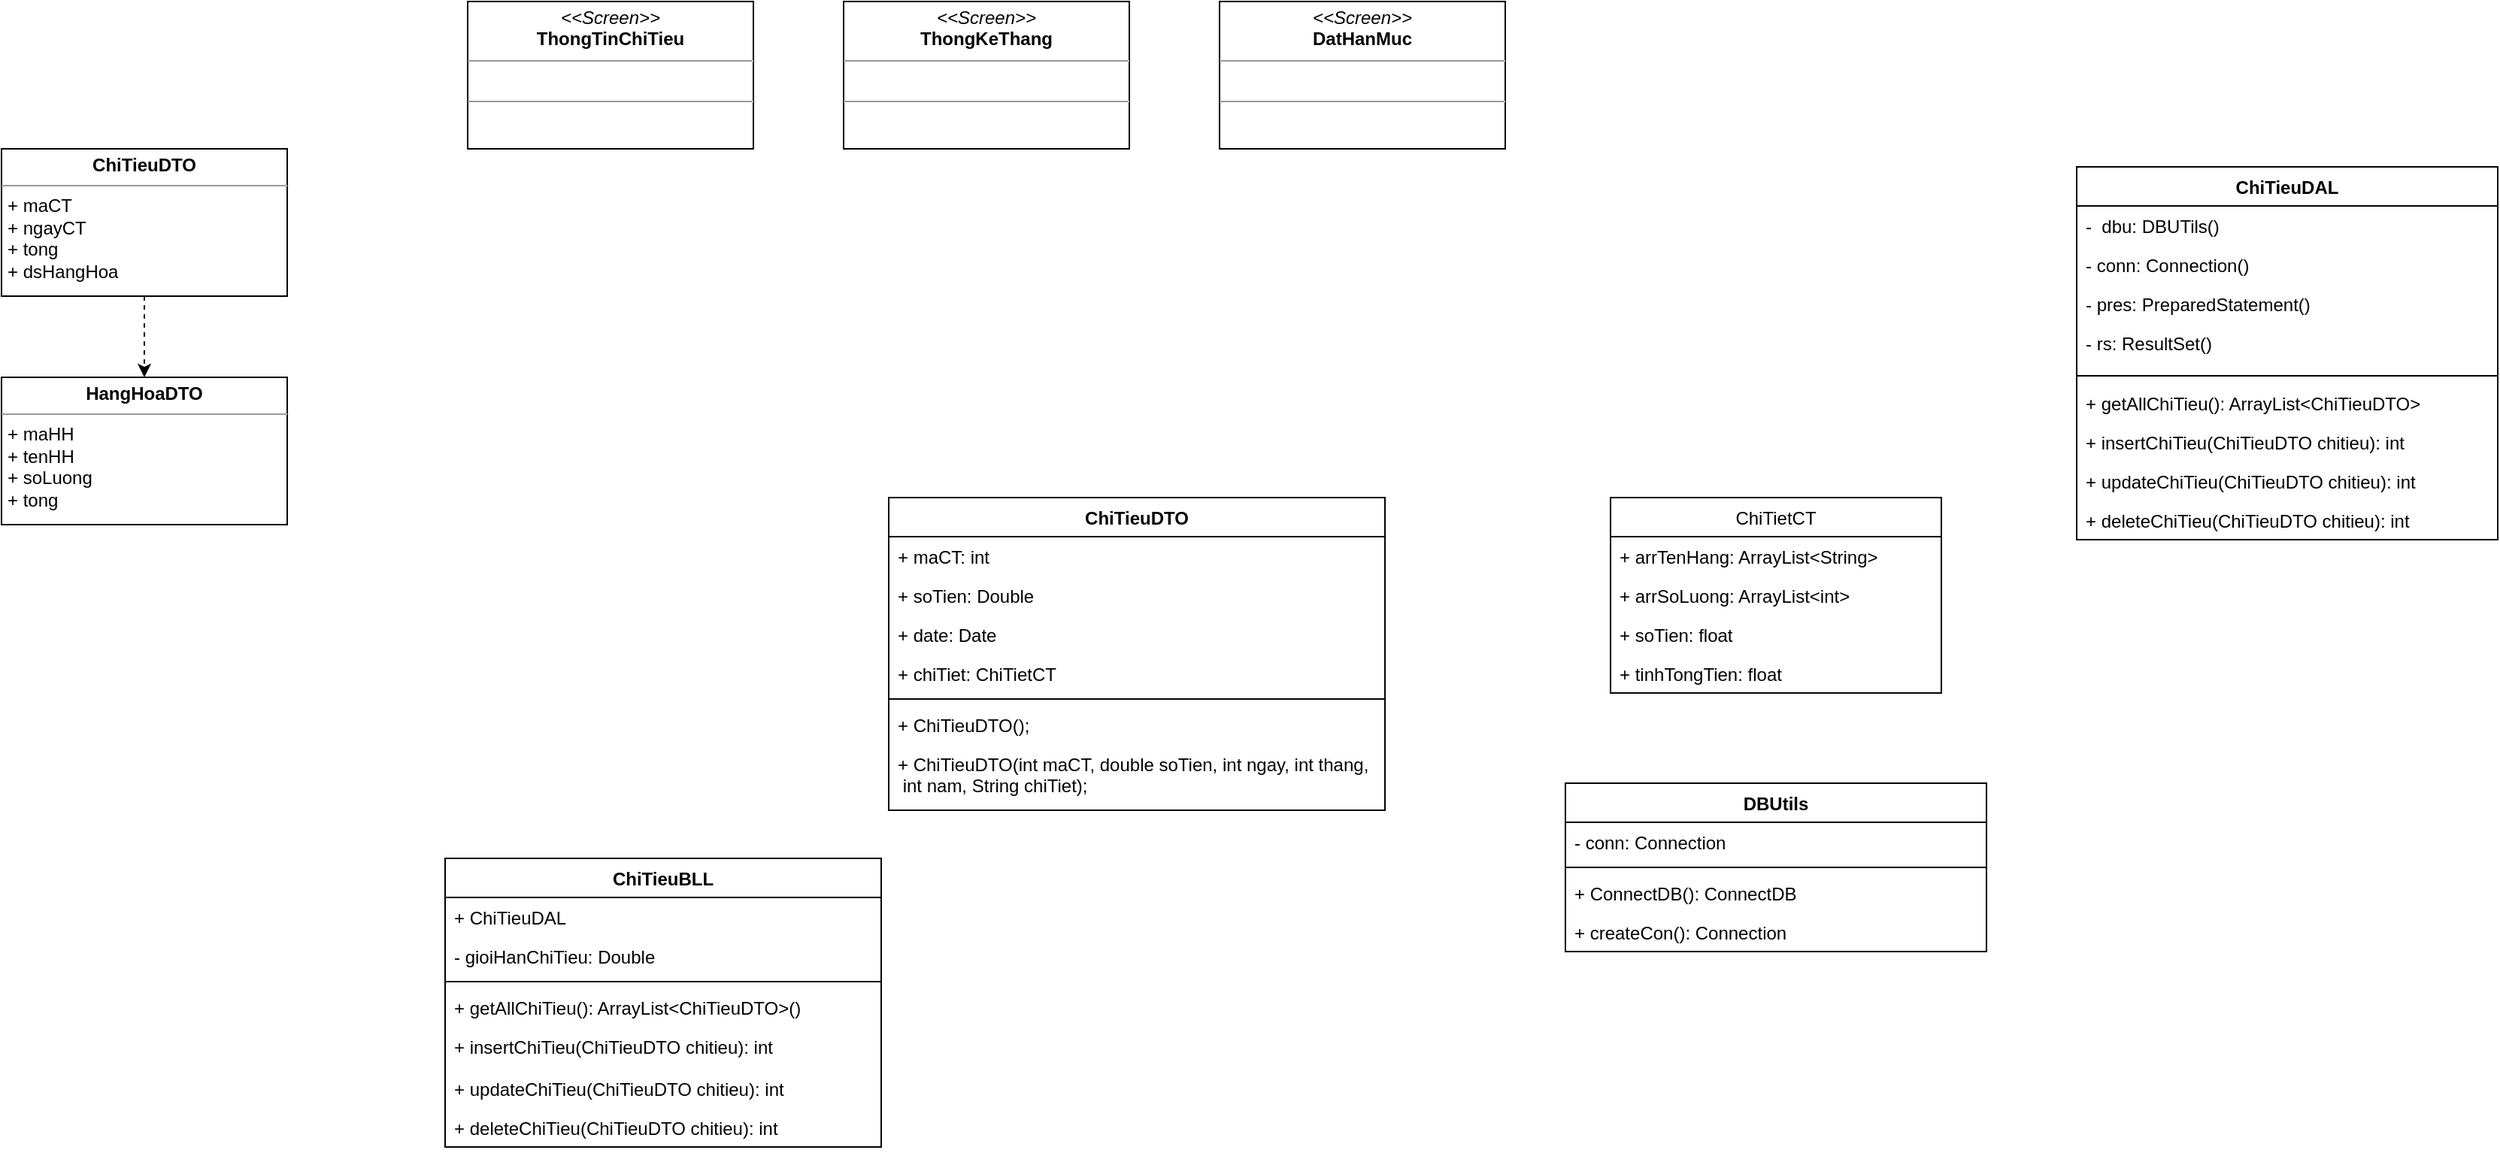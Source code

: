 <mxfile version="14.7.7" type="github">
  <diagram id="E7p46zmwXC4tNXd8jsAR" name="Page-1">
    <mxGraphModel dx="2580" dy="2012" grid="1" gridSize="10" guides="1" tooltips="1" connect="1" arrows="1" fold="1" page="1" pageScale="1" pageWidth="850" pageHeight="1100" math="0" shadow="0">
      <root>
        <mxCell id="0" />
        <mxCell id="1" parent="0" />
        <mxCell id="-UzbbC5Cm0HuVs2AoaGU-1" value="ChiTieuDTO" style="swimlane;fontStyle=1;align=center;verticalAlign=top;childLayout=stackLayout;horizontal=1;startSize=26;horizontalStack=0;resizeParent=1;resizeParentMax=0;resizeLast=0;collapsible=1;marginBottom=0;" parent="1" vertex="1">
          <mxGeometry x="330" y="60" width="330" height="208" as="geometry" />
        </mxCell>
        <mxCell id="7xS4dSEuNHX6Ny65K52u-7" value="+ maCT: int" style="text;strokeColor=none;fillColor=none;align=left;verticalAlign=top;spacingLeft=4;spacingRight=4;overflow=hidden;rotatable=0;points=[[0,0.5],[1,0.5]];portConstraint=eastwest;" parent="-UzbbC5Cm0HuVs2AoaGU-1" vertex="1">
          <mxGeometry y="26" width="330" height="26" as="geometry" />
        </mxCell>
        <mxCell id="-UzbbC5Cm0HuVs2AoaGU-2" value="+ soTien: Double" style="text;strokeColor=none;fillColor=none;align=left;verticalAlign=top;spacingLeft=4;spacingRight=4;overflow=hidden;rotatable=0;points=[[0,0.5],[1,0.5]];portConstraint=eastwest;" parent="-UzbbC5Cm0HuVs2AoaGU-1" vertex="1">
          <mxGeometry y="52" width="330" height="26" as="geometry" />
        </mxCell>
        <mxCell id="-UzbbC5Cm0HuVs2AoaGU-5" value="+ date: Date" style="text;strokeColor=none;fillColor=none;align=left;verticalAlign=top;spacingLeft=4;spacingRight=4;overflow=hidden;rotatable=0;points=[[0,0.5],[1,0.5]];portConstraint=eastwest;" parent="-UzbbC5Cm0HuVs2AoaGU-1" vertex="1">
          <mxGeometry y="78" width="330" height="26" as="geometry" />
        </mxCell>
        <mxCell id="aImvH2YiYIwHe-dZgJxx-9" value="+ chiTiet: ChiTietCT" style="text;strokeColor=none;fillColor=none;align=left;verticalAlign=top;spacingLeft=4;spacingRight=4;overflow=hidden;rotatable=0;points=[[0,0.5],[1,0.5]];portConstraint=eastwest;" parent="-UzbbC5Cm0HuVs2AoaGU-1" vertex="1">
          <mxGeometry y="104" width="330" height="26" as="geometry" />
        </mxCell>
        <mxCell id="-UzbbC5Cm0HuVs2AoaGU-3" value="" style="line;strokeWidth=1;fillColor=none;align=left;verticalAlign=middle;spacingTop=-1;spacingLeft=3;spacingRight=3;rotatable=0;labelPosition=right;points=[];portConstraint=eastwest;" parent="-UzbbC5Cm0HuVs2AoaGU-1" vertex="1">
          <mxGeometry y="130" width="330" height="8" as="geometry" />
        </mxCell>
        <mxCell id="aImvH2YiYIwHe-dZgJxx-7" value="+ ChiTieuDTO();" style="text;strokeColor=none;fillColor=none;align=left;verticalAlign=top;spacingLeft=4;spacingRight=4;overflow=hidden;rotatable=0;points=[[0,0.5],[1,0.5]];portConstraint=eastwest;" parent="-UzbbC5Cm0HuVs2AoaGU-1" vertex="1">
          <mxGeometry y="138" width="330" height="26" as="geometry" />
        </mxCell>
        <mxCell id="34Bbni980nFAeHRUJE3C-2" value="+ ChiTieuDTO(int maCT, double soTien, int ngay, int thang,&#xa; int nam, String chiTiet);&#xa;" style="text;strokeColor=none;fillColor=none;align=left;verticalAlign=top;spacingLeft=4;spacingRight=4;overflow=hidden;rotatable=0;points=[[0,0.5],[1,0.5]];portConstraint=eastwest;" parent="-UzbbC5Cm0HuVs2AoaGU-1" vertex="1">
          <mxGeometry y="164" width="330" height="44" as="geometry" />
        </mxCell>
        <mxCell id="-UzbbC5Cm0HuVs2AoaGU-15" value="ChiTieuBLL" style="swimlane;fontStyle=1;align=center;verticalAlign=top;childLayout=stackLayout;horizontal=1;startSize=26;horizontalStack=0;resizeParent=1;resizeParentMax=0;resizeLast=0;collapsible=1;marginBottom=0;" parent="1" vertex="1">
          <mxGeometry x="35" y="300" width="290" height="192" as="geometry" />
        </mxCell>
        <mxCell id="-UzbbC5Cm0HuVs2AoaGU-16" value="+ ChiTieuDAL" style="text;strokeColor=none;fillColor=none;align=left;verticalAlign=top;spacingLeft=4;spacingRight=4;overflow=hidden;rotatable=0;points=[[0,0.5],[1,0.5]];portConstraint=eastwest;" parent="-UzbbC5Cm0HuVs2AoaGU-15" vertex="1">
          <mxGeometry y="26" width="290" height="26" as="geometry" />
        </mxCell>
        <mxCell id="aImvH2YiYIwHe-dZgJxx-5" value="- gioiHanChiTieu: Double" style="text;strokeColor=none;fillColor=none;align=left;verticalAlign=top;spacingLeft=4;spacingRight=4;overflow=hidden;rotatable=0;points=[[0,0.5],[1,0.5]];portConstraint=eastwest;" parent="-UzbbC5Cm0HuVs2AoaGU-15" vertex="1">
          <mxGeometry y="52" width="290" height="26" as="geometry" />
        </mxCell>
        <mxCell id="-UzbbC5Cm0HuVs2AoaGU-17" value="" style="line;strokeWidth=1;fillColor=none;align=left;verticalAlign=middle;spacingTop=-1;spacingLeft=3;spacingRight=3;rotatable=0;labelPosition=right;points=[];portConstraint=eastwest;" parent="-UzbbC5Cm0HuVs2AoaGU-15" vertex="1">
          <mxGeometry y="78" width="290" height="8" as="geometry" />
        </mxCell>
        <mxCell id="7xS4dSEuNHX6Ny65K52u-8" value="+ getAllChiTieu(): ArrayList&lt;ChiTieuDTO&gt;()" style="text;strokeColor=none;fillColor=none;align=left;verticalAlign=top;spacingLeft=4;spacingRight=4;overflow=hidden;rotatable=0;points=[[0,0.5],[1,0.5]];portConstraint=eastwest;" parent="-UzbbC5Cm0HuVs2AoaGU-15" vertex="1">
          <mxGeometry y="86" width="290" height="26" as="geometry" />
        </mxCell>
        <mxCell id="7xS4dSEuNHX6Ny65K52u-9" value="+ insertChiTieu(ChiTieuDTO chitieu): int" style="text;strokeColor=none;fillColor=none;align=left;verticalAlign=top;spacingLeft=4;spacingRight=4;overflow=hidden;rotatable=0;points=[[0,0.5],[1,0.5]];portConstraint=eastwest;" parent="-UzbbC5Cm0HuVs2AoaGU-15" vertex="1">
          <mxGeometry y="112" width="290" height="28" as="geometry" />
        </mxCell>
        <mxCell id="DQBr2UIi2GQ9E6tzGRL7-23" value="+ updateChiTieu(ChiTieuDTO chitieu): int" style="text;strokeColor=none;fillColor=none;align=left;verticalAlign=top;spacingLeft=4;spacingRight=4;overflow=hidden;rotatable=0;points=[[0,0.5],[1,0.5]];portConstraint=eastwest;" parent="-UzbbC5Cm0HuVs2AoaGU-15" vertex="1">
          <mxGeometry y="140" width="290" height="26" as="geometry" />
        </mxCell>
        <mxCell id="DQBr2UIi2GQ9E6tzGRL7-24" value="+ deleteChiTieu(ChiTieuDTO chitieu): int" style="text;strokeColor=none;fillColor=none;align=left;verticalAlign=top;spacingLeft=4;spacingRight=4;overflow=hidden;rotatable=0;points=[[0,0.5],[1,0.5]];portConstraint=eastwest;" parent="-UzbbC5Cm0HuVs2AoaGU-15" vertex="1">
          <mxGeometry y="166" width="290" height="26" as="geometry" />
        </mxCell>
        <mxCell id="M2NKCT_LfHTm3o3uXUaF-5" value="DBUtils" style="swimlane;fontStyle=1;align=center;verticalAlign=top;childLayout=stackLayout;horizontal=1;startSize=26;horizontalStack=0;resizeParent=1;resizeParentMax=0;resizeLast=0;collapsible=1;marginBottom=0;" parent="1" vertex="1">
          <mxGeometry x="780" y="250" width="280" height="112" as="geometry" />
        </mxCell>
        <mxCell id="M2NKCT_LfHTm3o3uXUaF-6" value="- conn: Connection" style="text;strokeColor=none;fillColor=none;align=left;verticalAlign=top;spacingLeft=4;spacingRight=4;overflow=hidden;rotatable=0;points=[[0,0.5],[1,0.5]];portConstraint=eastwest;" parent="M2NKCT_LfHTm3o3uXUaF-5" vertex="1">
          <mxGeometry y="26" width="280" height="26" as="geometry" />
        </mxCell>
        <mxCell id="M2NKCT_LfHTm3o3uXUaF-7" value="" style="line;strokeWidth=1;fillColor=none;align=left;verticalAlign=middle;spacingTop=-1;spacingLeft=3;spacingRight=3;rotatable=0;labelPosition=right;points=[];portConstraint=eastwest;" parent="M2NKCT_LfHTm3o3uXUaF-5" vertex="1">
          <mxGeometry y="52" width="280" height="8" as="geometry" />
        </mxCell>
        <mxCell id="M2NKCT_LfHTm3o3uXUaF-17" value="+ ConnectDB(): ConnectDB" style="text;strokeColor=none;fillColor=none;align=left;verticalAlign=top;spacingLeft=4;spacingRight=4;overflow=hidden;rotatable=0;points=[[0,0.5],[1,0.5]];portConstraint=eastwest;" parent="M2NKCT_LfHTm3o3uXUaF-5" vertex="1">
          <mxGeometry y="60" width="280" height="26" as="geometry" />
        </mxCell>
        <mxCell id="M2NKCT_LfHTm3o3uXUaF-8" value="+ createCon(): Connection" style="text;strokeColor=none;fillColor=none;align=left;verticalAlign=top;spacingLeft=4;spacingRight=4;overflow=hidden;rotatable=0;points=[[0,0.5],[1,0.5]];portConstraint=eastwest;" parent="M2NKCT_LfHTm3o3uXUaF-5" vertex="1">
          <mxGeometry y="86" width="280" height="26" as="geometry" />
        </mxCell>
        <mxCell id="M2NKCT_LfHTm3o3uXUaF-18" value="ChiTieuDAL" style="swimlane;fontStyle=1;childLayout=stackLayout;horizontal=1;startSize=26;fillColor=none;horizontalStack=0;resizeParent=1;resizeParentMax=0;resizeLast=0;collapsible=1;marginBottom=0;" parent="1" vertex="1">
          <mxGeometry x="1120" y="-160" width="280" height="248" as="geometry" />
        </mxCell>
        <mxCell id="M2NKCT_LfHTm3o3uXUaF-19" value="-  dbu: DBUTils()   " style="text;strokeColor=none;fillColor=none;align=left;verticalAlign=top;spacingLeft=4;spacingRight=4;overflow=hidden;rotatable=0;points=[[0,0.5],[1,0.5]];portConstraint=eastwest;" parent="M2NKCT_LfHTm3o3uXUaF-18" vertex="1">
          <mxGeometry y="26" width="280" height="26" as="geometry" />
        </mxCell>
        <mxCell id="M2NKCT_LfHTm3o3uXUaF-20" value="- conn: Connection()" style="text;strokeColor=none;fillColor=none;align=left;verticalAlign=top;spacingLeft=4;spacingRight=4;overflow=hidden;rotatable=0;points=[[0,0.5],[1,0.5]];portConstraint=eastwest;" parent="M2NKCT_LfHTm3o3uXUaF-18" vertex="1">
          <mxGeometry y="52" width="280" height="26" as="geometry" />
        </mxCell>
        <mxCell id="M2NKCT_LfHTm3o3uXUaF-21" value="- pres: PreparedStatement()" style="text;strokeColor=none;fillColor=none;align=left;verticalAlign=top;spacingLeft=4;spacingRight=4;overflow=hidden;rotatable=0;points=[[0,0.5],[1,0.5]];portConstraint=eastwest;" parent="M2NKCT_LfHTm3o3uXUaF-18" vertex="1">
          <mxGeometry y="78" width="280" height="26" as="geometry" />
        </mxCell>
        <mxCell id="d_IoubsPkYWPcNuLhl1Q-1" value="- rs: ResultSet()" style="text;strokeColor=none;fillColor=none;spacingLeft=4;spacingRight=4;overflow=hidden;rotatable=0;points=[[0,0.5],[1,0.5]];portConstraint=eastwest;fontSize=12;" parent="M2NKCT_LfHTm3o3uXUaF-18" vertex="1">
          <mxGeometry y="104" width="280" height="30" as="geometry" />
        </mxCell>
        <mxCell id="d_IoubsPkYWPcNuLhl1Q-2" value="" style="line;strokeWidth=1;rotatable=0;dashed=0;labelPosition=right;align=left;verticalAlign=middle;spacingTop=0;spacingLeft=6;points=[];portConstraint=eastwest;" parent="M2NKCT_LfHTm3o3uXUaF-18" vertex="1">
          <mxGeometry y="134" width="280" height="10" as="geometry" />
        </mxCell>
        <mxCell id="d_IoubsPkYWPcNuLhl1Q-3" value="+ getAllChiTieu(): ArrayList&lt;ChiTieuDTO&gt;" style="text;strokeColor=none;fillColor=none;align=left;verticalAlign=top;spacingLeft=4;spacingRight=4;overflow=hidden;rotatable=0;points=[[0,0.5],[1,0.5]];portConstraint=eastwest;" parent="M2NKCT_LfHTm3o3uXUaF-18" vertex="1">
          <mxGeometry y="144" width="280" height="26" as="geometry" />
        </mxCell>
        <mxCell id="d_IoubsPkYWPcNuLhl1Q-5" value="+ insertChiTieu(ChiTieuDTO chitieu): int" style="text;strokeColor=none;fillColor=none;align=left;verticalAlign=top;spacingLeft=4;spacingRight=4;overflow=hidden;rotatable=0;points=[[0,0.5],[1,0.5]];portConstraint=eastwest;" parent="M2NKCT_LfHTm3o3uXUaF-18" vertex="1">
          <mxGeometry y="170" width="280" height="26" as="geometry" />
        </mxCell>
        <mxCell id="d_IoubsPkYWPcNuLhl1Q-4" value="+ updateChiTieu(ChiTieuDTO chitieu): int" style="text;strokeColor=none;fillColor=none;align=left;verticalAlign=top;spacingLeft=4;spacingRight=4;overflow=hidden;rotatable=0;points=[[0,0.5],[1,0.5]];portConstraint=eastwest;" parent="M2NKCT_LfHTm3o3uXUaF-18" vertex="1">
          <mxGeometry y="196" width="280" height="26" as="geometry" />
        </mxCell>
        <mxCell id="d_IoubsPkYWPcNuLhl1Q-6" value="+ deleteChiTieu(ChiTieuDTO chitieu): int" style="text;strokeColor=none;fillColor=none;align=left;verticalAlign=top;spacingLeft=4;spacingRight=4;overflow=hidden;rotatable=0;points=[[0,0.5],[1,0.5]];portConstraint=eastwest;" parent="M2NKCT_LfHTm3o3uXUaF-18" vertex="1">
          <mxGeometry y="222" width="280" height="26" as="geometry" />
        </mxCell>
        <mxCell id="NDVTb8Vg8YuAQ024tF_7-1" value="ChiTietCT" style="swimlane;fontStyle=0;childLayout=stackLayout;horizontal=1;startSize=26;fillColor=none;horizontalStack=0;resizeParent=1;resizeParentMax=0;resizeLast=0;collapsible=1;marginBottom=0;" parent="1" vertex="1">
          <mxGeometry x="810" y="60" width="220" height="130" as="geometry" />
        </mxCell>
        <mxCell id="NDVTb8Vg8YuAQ024tF_7-2" value="+ arrTenHang: ArrayList&lt;String&gt;" style="text;strokeColor=none;fillColor=none;align=left;verticalAlign=top;spacingLeft=4;spacingRight=4;overflow=hidden;rotatable=0;points=[[0,0.5],[1,0.5]];portConstraint=eastwest;" parent="NDVTb8Vg8YuAQ024tF_7-1" vertex="1">
          <mxGeometry y="26" width="220" height="26" as="geometry" />
        </mxCell>
        <mxCell id="NDVTb8Vg8YuAQ024tF_7-3" value="+ arrSoLuong: ArrayList&lt;int&gt;" style="text;strokeColor=none;fillColor=none;align=left;verticalAlign=top;spacingLeft=4;spacingRight=4;overflow=hidden;rotatable=0;points=[[0,0.5],[1,0.5]];portConstraint=eastwest;" parent="NDVTb8Vg8YuAQ024tF_7-1" vertex="1">
          <mxGeometry y="52" width="220" height="26" as="geometry" />
        </mxCell>
        <mxCell id="NDVTb8Vg8YuAQ024tF_7-4" value="+ soTien: float" style="text;strokeColor=none;fillColor=none;align=left;verticalAlign=top;spacingLeft=4;spacingRight=4;overflow=hidden;rotatable=0;points=[[0,0.5],[1,0.5]];portConstraint=eastwest;" parent="NDVTb8Vg8YuAQ024tF_7-1" vertex="1">
          <mxGeometry y="78" width="220" height="26" as="geometry" />
        </mxCell>
        <mxCell id="g1vaCAvKYrYdkZGXTb7t-1" value="+ tinhTongTien: float" style="text;strokeColor=none;fillColor=none;align=left;verticalAlign=top;spacingLeft=4;spacingRight=4;overflow=hidden;rotatable=0;points=[[0,0.5],[1,0.5]];portConstraint=eastwest;" parent="NDVTb8Vg8YuAQ024tF_7-1" vertex="1">
          <mxGeometry y="104" width="220" height="26" as="geometry" />
        </mxCell>
        <mxCell id="77qpmZE5nyHpemBW8Vl1-23" value="&lt;p style=&quot;margin: 0px ; margin-top: 4px ; text-align: center&quot;&gt;&lt;i&gt;&amp;lt;&amp;lt;Screen&amp;gt;&amp;gt;&lt;/i&gt;&lt;br&gt;&lt;b&gt;ThongKeThang&lt;/b&gt;&lt;/p&gt;&lt;hr size=&quot;1&quot;&gt;&lt;p style=&quot;margin: 0px ; margin-left: 4px&quot;&gt;&lt;br&gt;&lt;/p&gt;&lt;hr size=&quot;1&quot;&gt;&lt;p style=&quot;margin: 0px ; margin-left: 4px&quot;&gt;&lt;br&gt;&lt;/p&gt;" style="verticalAlign=top;align=left;overflow=fill;fontSize=12;fontFamily=Helvetica;html=1;" parent="1" vertex="1">
          <mxGeometry x="300" y="-270" width="190" height="98" as="geometry" />
        </mxCell>
        <mxCell id="77qpmZE5nyHpemBW8Vl1-24" value="&lt;p style=&quot;margin: 0px ; margin-top: 4px ; text-align: center&quot;&gt;&lt;i&gt;&amp;lt;&amp;lt;Screen&amp;gt;&amp;gt;&lt;/i&gt;&lt;br&gt;&lt;b&gt;DatHanMuc&lt;/b&gt;&lt;/p&gt;&lt;hr size=&quot;1&quot;&gt;&lt;p style=&quot;margin: 0px ; margin-left: 4px&quot;&gt;&lt;br&gt;&lt;/p&gt;&lt;hr size=&quot;1&quot;&gt;&lt;p style=&quot;margin: 0px ; margin-left: 4px&quot;&gt;&lt;br&gt;&lt;/p&gt;" style="verticalAlign=top;align=left;overflow=fill;fontSize=12;fontFamily=Helvetica;html=1;" parent="1" vertex="1">
          <mxGeometry x="550" y="-270" width="190" height="98" as="geometry" />
        </mxCell>
        <mxCell id="77qpmZE5nyHpemBW8Vl1-25" value="&lt;p style=&quot;margin: 0px ; margin-top: 4px ; text-align: center&quot;&gt;&lt;i&gt;&amp;lt;&amp;lt;Screen&amp;gt;&amp;gt;&lt;/i&gt;&lt;br&gt;&lt;b&gt;ThongTinChiTieu&lt;/b&gt;&lt;/p&gt;&lt;hr size=&quot;1&quot;&gt;&lt;p style=&quot;margin: 0px ; margin-left: 4px&quot;&gt;&lt;br&gt;&lt;/p&gt;&lt;hr size=&quot;1&quot;&gt;&lt;p style=&quot;margin: 0px ; margin-left: 4px&quot;&gt;&lt;br&gt;&lt;/p&gt;" style="verticalAlign=top;align=left;overflow=fill;fontSize=12;fontFamily=Helvetica;html=1;" parent="1" vertex="1">
          <mxGeometry x="50" y="-270" width="190" height="98" as="geometry" />
        </mxCell>
        <mxCell id="77qpmZE5nyHpemBW8Vl1-38" style="edgeStyle=orthogonalEdgeStyle;rounded=0;orthogonalLoop=1;jettySize=auto;html=1;dashed=1;endArrow=classic;endFill=1;" parent="1" source="77qpmZE5nyHpemBW8Vl1-36" target="77qpmZE5nyHpemBW8Vl1-37" edge="1">
          <mxGeometry relative="1" as="geometry" />
        </mxCell>
        <mxCell id="77qpmZE5nyHpemBW8Vl1-36" value="&lt;p style=&quot;margin: 0px ; margin-top: 4px ; text-align: center&quot;&gt;&lt;b&gt;ChiTieuDTO&lt;/b&gt;&lt;/p&gt;&lt;hr size=&quot;1&quot;&gt;&lt;p style=&quot;margin: 0px ; margin-left: 4px&quot;&gt;+ maCT&lt;/p&gt;&lt;p style=&quot;margin: 0px ; margin-left: 4px&quot;&gt;+ ngayCT&lt;/p&gt;&lt;p style=&quot;margin: 0px ; margin-left: 4px&quot;&gt;+ tong&lt;/p&gt;&lt;p style=&quot;margin: 0px ; margin-left: 4px&quot;&gt;+ dsHangHoa&lt;/p&gt;&lt;p style=&quot;margin: 0px ; margin-left: 4px&quot;&gt;&lt;br&gt;&lt;/p&gt;" style="verticalAlign=top;align=left;overflow=fill;fontSize=12;fontFamily=Helvetica;html=1;" parent="1" vertex="1">
          <mxGeometry x="-260" y="-172" width="190" height="98" as="geometry" />
        </mxCell>
        <mxCell id="77qpmZE5nyHpemBW8Vl1-37" value="&lt;p style=&quot;margin: 0px ; margin-top: 4px ; text-align: center&quot;&gt;&lt;b&gt;HangHoaDTO&lt;/b&gt;&lt;/p&gt;&lt;hr size=&quot;1&quot;&gt;&lt;p style=&quot;margin: 0px ; margin-left: 4px&quot;&gt;+ maHH&lt;/p&gt;&lt;p style=&quot;margin: 0px ; margin-left: 4px&quot;&gt;+ tenHH&lt;/p&gt;&lt;p style=&quot;margin: 0px ; margin-left: 4px&quot;&gt;+ soLuong&lt;/p&gt;&lt;p style=&quot;margin: 0px ; margin-left: 4px&quot;&gt;+ tong&lt;/p&gt;&lt;p style=&quot;margin: 0px ; margin-left: 4px&quot;&gt;&lt;br&gt;&lt;/p&gt;" style="verticalAlign=top;align=left;overflow=fill;fontSize=12;fontFamily=Helvetica;html=1;" parent="1" vertex="1">
          <mxGeometry x="-260" y="-20" width="190" height="98" as="geometry" />
        </mxCell>
      </root>
    </mxGraphModel>
  </diagram>
</mxfile>
